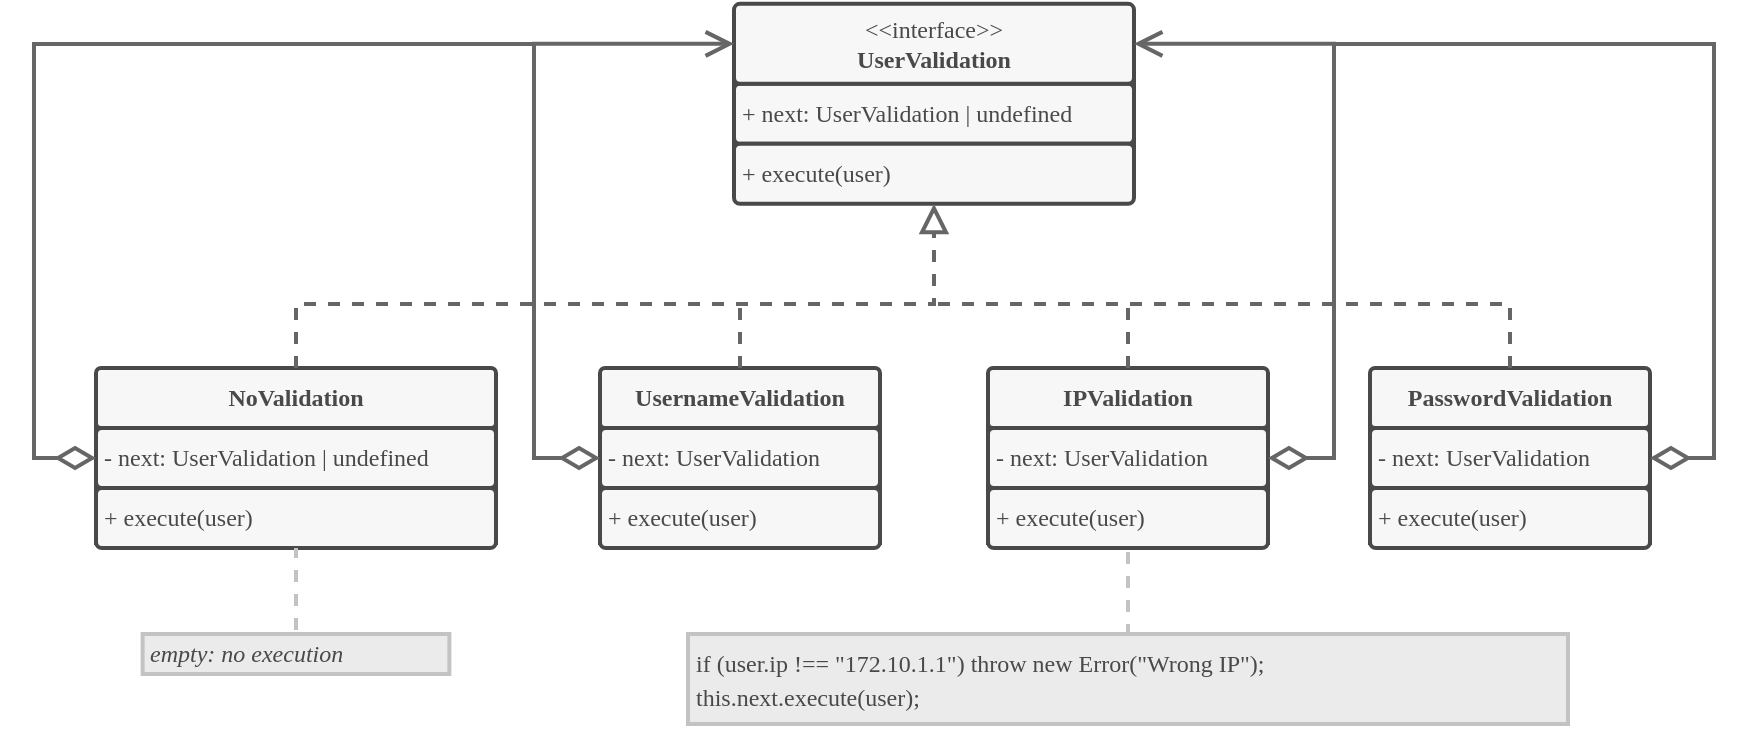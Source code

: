 <mxfile>
    <diagram name="Página-1" id="TTp-K46U8V-8WiusqMop">
        <mxGraphModel dx="1269" dy="2345" grid="1" gridSize="10" guides="1" tooltips="1" connect="1" arrows="1" fold="1" page="1" pageScale="1" pageWidth="827" pageHeight="1169" math="0" shadow="0">
            <root>
                <mxCell id="0"/>
                <mxCell id="1" parent="0"/>
                <mxCell id="159" value="" style="group" vertex="1" connectable="0" parent="1">
                    <mxGeometry x="1280" y="-40.07" width="200" height="99.97" as="geometry"/>
                </mxCell>
                <mxCell id="155" value="" style="whiteSpace=wrap;html=1;strokeColor=#494949;fillColor=#494949;container=0;strokeWidth=2;" vertex="1" parent="159">
                    <mxGeometry y="29.93" width="200" height="50.07" as="geometry"/>
                </mxCell>
                <mxCell id="156" value="&lt;font face=&quot;Nunito&quot; color=&quot;#494949&quot;&gt;+ next: UserValidation |&amp;nbsp;undefined&lt;/font&gt;" style="rounded=1;whiteSpace=wrap;html=1;arcSize=6;fillColor=#F7F7F7;strokeColor=#494949;align=left;spacingLeft=2;container=0;strokeWidth=2;absoluteArcSize=1;" vertex="1" parent="159">
                    <mxGeometry y="39.97" width="200" height="30" as="geometry"/>
                </mxCell>
                <mxCell id="157" value="&lt;font face=&quot;Nunito&quot; color=&quot;#494949&quot;&gt;&amp;lt;&amp;lt;interface&amp;gt;&amp;gt;&lt;br&gt;&lt;b&gt;UserValidation&lt;/b&gt;&lt;br&gt;&lt;/font&gt;" style="rounded=1;whiteSpace=wrap;html=1;arcSize=6;fillColor=#F7F7F7;strokeColor=#494949;container=1;strokeWidth=2;absoluteArcSize=1;collapsible=0;" vertex="1" parent="159">
                    <mxGeometry width="200" height="40" as="geometry"/>
                </mxCell>
                <mxCell id="158" value="&lt;font face=&quot;Nunito&quot;&gt;+ execute(user)&amp;nbsp;&lt;/font&gt;" style="rounded=1;whiteSpace=wrap;html=1;arcSize=6;fillColor=#F7F7F7;strokeColor=#494949;align=left;perimeterSpacing=0;spacingLeft=2;fontColor=#494949;strokeWidth=2;container=0;absoluteArcSize=1;" vertex="1" parent="159">
                    <mxGeometry y="69.97" width="200" height="30" as="geometry"/>
                </mxCell>
                <mxCell id="164" value="" style="group" vertex="1" connectable="0" parent="1">
                    <mxGeometry x="961" y="142" width="200" height="90" as="geometry"/>
                </mxCell>
                <mxCell id="160" value="" style="whiteSpace=wrap;html=1;fillColor=#494949;strokeColor=#494949;container=0;strokeWidth=2;" vertex="1" parent="164">
                    <mxGeometry y="27.5" width="200" height="60" as="geometry"/>
                </mxCell>
                <mxCell id="161" value="&lt;font face=&quot;Nunito&quot; color=&quot;#494949&quot;&gt;&lt;b&gt;NoValidation&lt;/b&gt;&lt;/font&gt;" style="rounded=1;whiteSpace=wrap;html=1;arcSize=5;fillColor=#F7F7F7;strokeColor=#494949;strokeWidth=2;container=0;absoluteArcSize=1;" vertex="1" parent="164">
                    <mxGeometry width="200" height="30" as="geometry"/>
                </mxCell>
                <mxCell id="162" value="&lt;font face=&quot;Nunito&quot;&gt;- next: UserValidation | undefined&lt;/font&gt;" style="rounded=1;whiteSpace=wrap;html=1;arcSize=6;fillColor=#F7F7F7;strokeColor=#494949;align=left;perimeterSpacing=0;spacingLeft=2;fontColor=#494949;strokeWidth=2;container=0;absoluteArcSize=1;" vertex="1" parent="164">
                    <mxGeometry y="30" width="200" height="30" as="geometry"/>
                </mxCell>
                <mxCell id="163" value="&lt;font face=&quot;Nunito&quot; color=&quot;#494949&quot;&gt;+ execute(user)&lt;/font&gt;" style="rounded=1;whiteSpace=wrap;html=1;arcSize=6;fillColor=#F7F7F7;strokeColor=#494949;align=left;spacingLeft=2;container=0;strokeWidth=2;absoluteArcSize=1;" vertex="1" parent="164">
                    <mxGeometry y="60" width="200" height="30" as="geometry"/>
                </mxCell>
                <mxCell id="165" value="" style="group" vertex="1" connectable="0" parent="1">
                    <mxGeometry x="1213" y="142" width="140" height="90" as="geometry"/>
                </mxCell>
                <mxCell id="166" value="" style="whiteSpace=wrap;html=1;fillColor=#494949;strokeColor=#494949;container=0;strokeWidth=2;" vertex="1" parent="165">
                    <mxGeometry y="27.5" width="140" height="60" as="geometry"/>
                </mxCell>
                <mxCell id="167" value="&lt;font face=&quot;Nunito&quot; color=&quot;#494949&quot;&gt;&lt;b&gt;UsernameValidation&lt;/b&gt;&lt;/font&gt;" style="rounded=1;whiteSpace=wrap;html=1;arcSize=5;fillColor=#F7F7F7;strokeColor=#494949;strokeWidth=2;container=0;absoluteArcSize=1;" vertex="1" parent="165">
                    <mxGeometry width="140" height="30" as="geometry"/>
                </mxCell>
                <mxCell id="168" value="&lt;font face=&quot;Nunito&quot;&gt;- next: UserValidation&lt;/font&gt;" style="rounded=1;whiteSpace=wrap;html=1;arcSize=6;fillColor=#F7F7F7;strokeColor=#494949;align=left;perimeterSpacing=0;spacingLeft=2;fontColor=#494949;strokeWidth=2;container=0;absoluteArcSize=1;" vertex="1" parent="165">
                    <mxGeometry y="30" width="140" height="30" as="geometry"/>
                </mxCell>
                <mxCell id="169" value="&lt;font face=&quot;Nunito&quot; color=&quot;#494949&quot;&gt;+ execute(user)&lt;/font&gt;" style="rounded=1;whiteSpace=wrap;html=1;arcSize=6;fillColor=#F7F7F7;strokeColor=#494949;align=left;spacingLeft=2;container=0;strokeWidth=2;absoluteArcSize=1;" vertex="1" parent="165">
                    <mxGeometry y="60" width="140" height="30" as="geometry"/>
                </mxCell>
                <mxCell id="170" value="" style="group" vertex="1" connectable="0" parent="1">
                    <mxGeometry x="1598" y="142" width="140" height="90" as="geometry"/>
                </mxCell>
                <mxCell id="171" value="" style="whiteSpace=wrap;html=1;fillColor=#494949;strokeColor=#494949;container=0;strokeWidth=2;" vertex="1" parent="170">
                    <mxGeometry y="27.5" width="140" height="60" as="geometry"/>
                </mxCell>
                <mxCell id="172" value="&lt;font face=&quot;Nunito&quot; color=&quot;#494949&quot;&gt;&lt;b&gt;PasswordValidation&lt;/b&gt;&lt;/font&gt;" style="rounded=1;whiteSpace=wrap;html=1;arcSize=5;fillColor=#F7F7F7;strokeColor=#494949;strokeWidth=2;container=0;absoluteArcSize=1;" vertex="1" parent="170">
                    <mxGeometry width="140" height="30" as="geometry"/>
                </mxCell>
                <mxCell id="173" value="&lt;font face=&quot;Nunito&quot;&gt;- next: UserValidation&lt;/font&gt;" style="rounded=1;whiteSpace=wrap;html=1;arcSize=6;fillColor=#F7F7F7;strokeColor=#494949;align=left;perimeterSpacing=0;spacingLeft=2;fontColor=#494949;strokeWidth=2;container=0;absoluteArcSize=1;" vertex="1" parent="170">
                    <mxGeometry y="30" width="140" height="30" as="geometry"/>
                </mxCell>
                <mxCell id="174" value="&lt;font face=&quot;Nunito&quot; color=&quot;#494949&quot;&gt;+ execute(user)&lt;/font&gt;" style="rounded=1;whiteSpace=wrap;html=1;arcSize=6;fillColor=#F7F7F7;strokeColor=#494949;align=left;spacingLeft=2;container=0;strokeWidth=2;absoluteArcSize=1;" vertex="1" parent="170">
                    <mxGeometry y="60" width="140" height="30" as="geometry"/>
                </mxCell>
                <mxCell id="175" value="" style="group" vertex="1" connectable="0" parent="1">
                    <mxGeometry x="1407" y="142" width="140" height="90" as="geometry"/>
                </mxCell>
                <mxCell id="176" value="" style="whiteSpace=wrap;html=1;fillColor=#494949;strokeColor=#494949;container=0;strokeWidth=2;" vertex="1" parent="175">
                    <mxGeometry y="27.5" width="140" height="60" as="geometry"/>
                </mxCell>
                <mxCell id="177" value="&lt;font face=&quot;Nunito&quot; color=&quot;#494949&quot;&gt;&lt;b&gt;IPValidation&lt;/b&gt;&lt;/font&gt;" style="rounded=1;whiteSpace=wrap;html=1;arcSize=5;fillColor=#F7F7F7;strokeColor=#494949;strokeWidth=2;container=0;absoluteArcSize=1;" vertex="1" parent="175">
                    <mxGeometry width="140" height="30" as="geometry"/>
                </mxCell>
                <mxCell id="178" value="&lt;font face=&quot;Nunito&quot;&gt;- next: UserValidation&lt;/font&gt;" style="rounded=1;whiteSpace=wrap;html=1;arcSize=6;fillColor=#F7F7F7;strokeColor=#494949;align=left;perimeterSpacing=0;spacingLeft=2;fontColor=#494949;strokeWidth=2;container=0;absoluteArcSize=1;" vertex="1" parent="175">
                    <mxGeometry y="30" width="140" height="30" as="geometry"/>
                </mxCell>
                <mxCell id="179" value="&lt;font face=&quot;Nunito&quot; color=&quot;#494949&quot;&gt;+ execute(user)&lt;/font&gt;" style="rounded=1;whiteSpace=wrap;html=1;arcSize=6;fillColor=#F7F7F7;strokeColor=#494949;align=left;spacingLeft=2;container=0;strokeWidth=2;absoluteArcSize=1;" vertex="1" parent="175">
                    <mxGeometry y="60" width="140" height="30" as="geometry"/>
                </mxCell>
                <mxCell id="186" style="edgeStyle=orthogonalEdgeStyle;html=1;entryX=0.5;entryY=1;entryDx=0;entryDy=0;endArrow=block;rounded=0;strokeColor=#666666;fontSource=https%3A%2F%2Ffonts.googleapis.com%2Fcss%3Ffamily%3DNunito;targetPerimeterSpacing=0;dashed=1;endFill=0;strokeWidth=2;endSize=10;startSize=10;" edge="1" parent="1" source="161" target="158">
                    <mxGeometry relative="1" as="geometry">
                        <Array as="points">
                            <mxPoint x="1061" y="110"/>
                            <mxPoint x="1380" y="110"/>
                        </Array>
                    </mxGeometry>
                </mxCell>
                <mxCell id="187" style="edgeStyle=orthogonalEdgeStyle;html=1;endArrow=none;rounded=0;strokeColor=#666666;fontSource=https%3A%2F%2Ffonts.googleapis.com%2Fcss%3Ffamily%3DNunito;targetPerimeterSpacing=0;dashed=1;endFill=0;strokeWidth=2;endSize=10;startSize=10;" edge="1" parent="1" source="172">
                    <mxGeometry relative="1" as="geometry">
                        <mxPoint x="1380" y="110" as="targetPoint"/>
                        <Array as="points">
                            <mxPoint x="1668" y="110"/>
                            <mxPoint x="1380" y="110"/>
                        </Array>
                    </mxGeometry>
                </mxCell>
                <mxCell id="188" style="edgeStyle=orthogonalEdgeStyle;html=1;endArrow=none;rounded=0;strokeColor=#666666;fontSource=https%3A%2F%2Ffonts.googleapis.com%2Fcss%3Ffamily%3DNunito;targetPerimeterSpacing=0;dashed=1;endFill=0;strokeWidth=2;endSize=10;startSize=10;" edge="1" parent="1" source="167">
                    <mxGeometry relative="1" as="geometry">
                        <mxPoint x="1283" y="110" as="targetPoint"/>
                    </mxGeometry>
                </mxCell>
                <mxCell id="190" style="edgeStyle=orthogonalEdgeStyle;html=1;endArrow=none;endFill=0;rounded=0;strokeColor=#666666;fontSource=https%3A%2F%2Ffonts.googleapis.com%2Fcss%3Ffamily%3DNunito;targetPerimeterSpacing=0;dashed=1;strokeWidth=2;endSize=10;startSize=10;" edge="1" parent="1" source="177">
                    <mxGeometry relative="1" as="geometry">
                        <mxPoint x="1477" y="110" as="targetPoint"/>
                    </mxGeometry>
                </mxCell>
                <mxCell id="191" style="edgeStyle=orthogonalEdgeStyle;html=1;entryX=0;entryY=0.5;entryDx=0;entryDy=0;endArrow=open;endFill=0;exitX=0;exitY=0.5;exitDx=0;exitDy=0;rounded=0;strokeColor=#666666;fontSource=https%3A%2F%2Ffonts.googleapis.com%2Fcss%3Ffamily%3DFira%2BCode%2BMedium;strokeWidth=2;startArrow=diamondThin;startFill=0;startSize=15;endSize=10;sourcePerimeterSpacing=1;targetPerimeterSpacing=1;" edge="1" parent="1" source="168" target="157">
                    <mxGeometry relative="1" as="geometry">
                        <Array as="points">
                            <mxPoint x="1180" y="187"/>
                            <mxPoint x="1180" y="-20"/>
                        </Array>
                    </mxGeometry>
                </mxCell>
                <mxCell id="192" style="edgeStyle=orthogonalEdgeStyle;html=1;endArrow=none;endFill=0;exitX=0;exitY=0.5;exitDx=0;exitDy=0;rounded=0;strokeColor=#666666;fontSource=https%3A%2F%2Ffonts.googleapis.com%2Fcss%3Ffamily%3DFira%2BCode%2BMedium;strokeWidth=2;startArrow=diamondThin;startFill=0;startSize=15;endSize=10;sourcePerimeterSpacing=1;targetPerimeterSpacing=1;" edge="1" parent="1" source="162">
                    <mxGeometry relative="1" as="geometry">
                        <mxPoint x="1180" y="-20.0" as="targetPoint"/>
                        <Array as="points">
                            <mxPoint x="930" y="187"/>
                            <mxPoint x="930" y="-20"/>
                        </Array>
                    </mxGeometry>
                </mxCell>
                <mxCell id="193" style="edgeStyle=orthogonalEdgeStyle;html=1;entryX=1;entryY=0.5;entryDx=0;entryDy=0;endArrow=open;endFill=0;exitX=1;exitY=0.5;exitDx=0;exitDy=0;rounded=0;strokeColor=#666666;fontSource=https%3A%2F%2Ffonts.googleapis.com%2Fcss%3Ffamily%3DFira%2BCode%2BMedium;strokeWidth=2;startArrow=diamondThin;startFill=0;startSize=15;endSize=10;sourcePerimeterSpacing=1;targetPerimeterSpacing=1;" edge="1" parent="1" source="178" target="157">
                    <mxGeometry relative="1" as="geometry">
                        <Array as="points">
                            <mxPoint x="1580" y="187"/>
                            <mxPoint x="1580" y="-20"/>
                        </Array>
                    </mxGeometry>
                </mxCell>
                <mxCell id="194" style="edgeStyle=orthogonalEdgeStyle;html=1;endArrow=none;endFill=0;exitX=1;exitY=0.5;exitDx=0;exitDy=0;rounded=0;strokeColor=#666666;fontSource=https%3A%2F%2Ffonts.googleapis.com%2Fcss%3Ffamily%3DFira%2BCode%2BMedium;strokeWidth=2;startArrow=diamondThin;startFill=0;startSize=15;endSize=10;sourcePerimeterSpacing=1;targetPerimeterSpacing=1;" edge="1" parent="1" source="173">
                    <mxGeometry relative="1" as="geometry">
                        <mxPoint x="1580" y="-20.0" as="targetPoint"/>
                        <Array as="points">
                            <mxPoint x="1770" y="187"/>
                            <mxPoint x="1770" y="-20"/>
                        </Array>
                    </mxGeometry>
                </mxCell>
                <mxCell id="196" style="edgeStyle=orthogonalEdgeStyle;html=1;entryX=0.5;entryY=1;entryDx=0;entryDy=0;endArrow=none;endFill=0;rounded=0;strokeColor=#C3C3C3;fontSource=https%3A%2F%2Ffonts.googleapis.com%2Fcss%3Ffamily%3DFira%2BCode%2BMedium;strokeWidth=2;startArrow=none;startFill=0;startSize=15;endSize=10;sourcePerimeterSpacing=2;targetPerimeterSpacing=1;dashed=1;" edge="1" parent="1" source="195" target="163">
                    <mxGeometry relative="1" as="geometry"/>
                </mxCell>
                <mxCell id="195" value="&lt;div style=&quot;line-height: 26px;&quot;&gt;&lt;div style=&quot;line-height: 26px;&quot;&gt;&lt;div style=&quot;line-height: 26px;&quot;&gt;&lt;div style=&quot;line-height: 147%;&quot;&gt;&lt;div style=&quot;line-height: 147%;&quot;&gt;&lt;font face=&quot;Fira Code Medium&quot;&gt;&lt;i&gt;empty: no execution&lt;/i&gt;&lt;/font&gt;&lt;/div&gt;&lt;/div&gt;&lt;/div&gt;&lt;/div&gt;&lt;/div&gt;" style="rounded=0;whiteSpace=wrap;html=1;fontColor=#494949;strokeColor=#C3C3C3;fillColor=#EBEBEB;align=left;verticalAlign=middle;spacingLeft=2;spacingRight=1;strokeWidth=2;" vertex="1" parent="1">
                    <mxGeometry x="984.31" y="275" width="153.38" height="20" as="geometry"/>
                </mxCell>
                <mxCell id="197" value="&lt;div style=&quot;line-height: 26px;&quot;&gt;&lt;div style=&quot;line-height: 26px;&quot;&gt;&lt;div style=&quot;line-height: 26px;&quot;&gt;&lt;div style=&quot;line-height: 147%;&quot;&gt;&lt;div style=&quot;line-height: 147%;&quot;&gt;&lt;div style=&quot;line-height: 137%;&quot;&gt;&lt;div style=&quot;line-height: 137%;&quot;&gt;&lt;font data-font-src=&quot;https://fonts.googleapis.com/css?family=Fira+Code+Medium&quot; face=&quot;Fira Code Medium&quot;&gt;if (user.ip !== &quot;172.10.1.1&quot;) throw new Error(&quot;Wrong IP&quot;);&lt;/font&gt;&lt;/div&gt;&lt;div style=&quot;line-height: 137%;&quot;&gt;&lt;font data-font-src=&quot;https://fonts.googleapis.com/css?family=Fira+Code+Medium&quot; face=&quot;Fira Code Medium&quot;&gt;this.next.execute(user);&lt;/font&gt;&lt;/div&gt;&lt;/div&gt;&lt;/div&gt;&lt;/div&gt;&lt;/div&gt;&lt;/div&gt;&lt;/div&gt;" style="rounded=0;whiteSpace=wrap;html=1;fontColor=#494949;strokeColor=#C3C3C3;fillColor=#EBEBEB;align=left;verticalAlign=middle;spacingLeft=2;spacingRight=1;strokeWidth=2;" vertex="1" parent="1">
                    <mxGeometry x="1257" y="275" width="440" height="45" as="geometry"/>
                </mxCell>
                <mxCell id="198" style="edgeStyle=orthogonalEdgeStyle;html=1;entryX=0.5;entryY=0;entryDx=0;entryDy=0;endArrow=none;endFill=0;rounded=0;strokeColor=#C3C3C3;fontSource=https%3A%2F%2Ffonts.googleapis.com%2Fcss%3Ffamily%3DFira%2BCode%2BMedium;strokeWidth=2;startArrow=none;startFill=0;startSize=15;endSize=10;sourcePerimeterSpacing=2;targetPerimeterSpacing=1;dashed=1;" edge="1" parent="1" source="179" target="197">
                    <mxGeometry relative="1" as="geometry"/>
                </mxCell>
            </root>
        </mxGraphModel>
    </diagram>
</mxfile>
